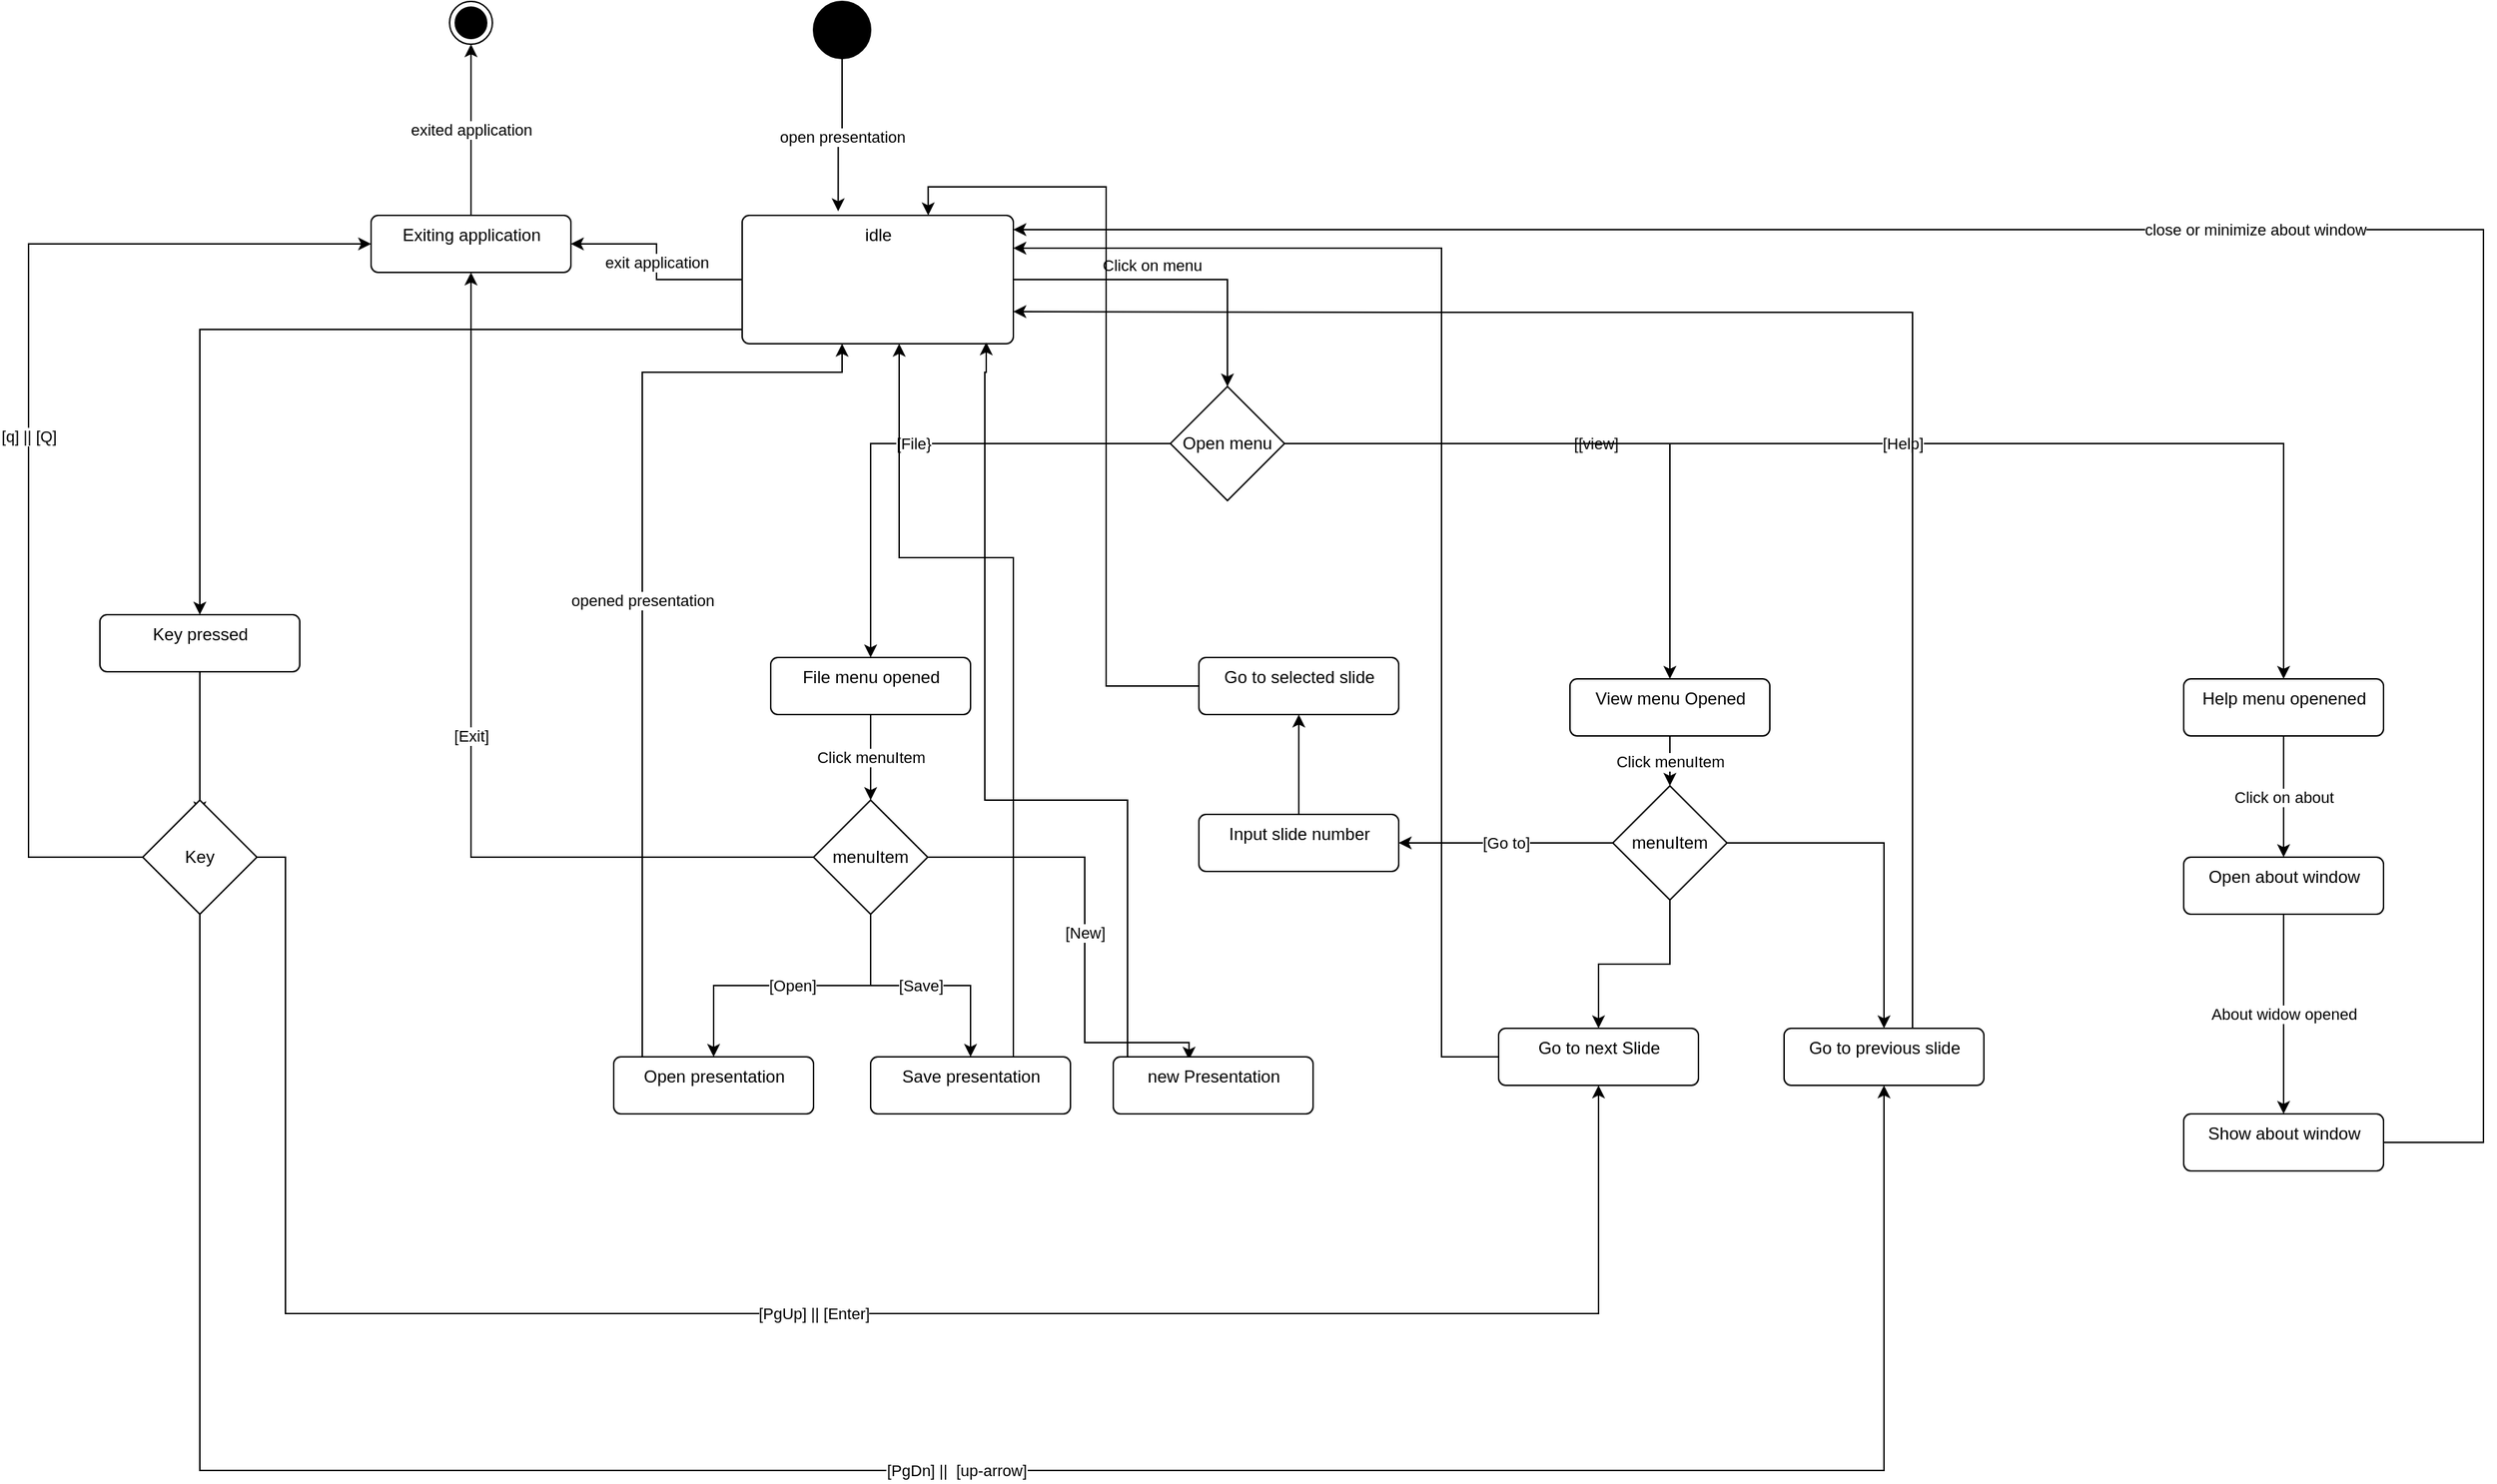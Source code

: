 <mxfile version="14.1.8" type="device"><diagram id="-rdLHSIK_GG7GHaIMEgw" name="Pagina-1"><mxGraphModel dx="2105" dy="1136" grid="1" gridSize="10" guides="1" tooltips="1" connect="1" arrows="1" fold="1" page="1" pageScale="1" pageWidth="827" pageHeight="1169" math="0" shadow="0"><root><mxCell id="0"/><mxCell id="1" parent="0"/><mxCell id="LBj0owsv3M8YaC8USCNb-3" value="open presentation" style="edgeStyle=orthogonalEdgeStyle;rounded=0;orthogonalLoop=1;jettySize=auto;html=1;entryX=0.354;entryY=-0.032;entryDx=0;entryDy=0;entryPerimeter=0;" edge="1" parent="1" source="LBj0owsv3M8YaC8USCNb-1" target="LBj0owsv3M8YaC8USCNb-2"><mxGeometry relative="1" as="geometry"/></mxCell><mxCell id="LBj0owsv3M8YaC8USCNb-1" value="" style="shape=ellipse;html=1;fillColor=#000000;fontSize=18;fontColor=#ffffff;" vertex="1" parent="1"><mxGeometry x="360" y="70" width="40" height="40" as="geometry"/></mxCell><mxCell id="LBj0owsv3M8YaC8USCNb-4" value="Click on menu" style="edgeStyle=orthogonalEdgeStyle;rounded=0;orthogonalLoop=1;jettySize=auto;html=1;" edge="1" parent="1" source="LBj0owsv3M8YaC8USCNb-2" target="LBj0owsv3M8YaC8USCNb-29"><mxGeometry x="-0.143" y="10" relative="1" as="geometry"><mxPoint x="620" y="350" as="targetPoint"/><mxPoint as="offset"/></mxGeometry></mxCell><mxCell id="LBj0owsv3M8YaC8USCNb-42" value="exit application" style="edgeStyle=orthogonalEdgeStyle;rounded=0;orthogonalLoop=1;jettySize=auto;html=1;" edge="1" parent="1" source="LBj0owsv3M8YaC8USCNb-2" target="LBj0owsv3M8YaC8USCNb-40"><mxGeometry relative="1" as="geometry"/></mxCell><mxCell id="LBj0owsv3M8YaC8USCNb-69" style="edgeStyle=orthogonalEdgeStyle;rounded=0;orthogonalLoop=1;jettySize=auto;html=1;" edge="1" parent="1" source="LBj0owsv3M8YaC8USCNb-2" target="LBj0owsv3M8YaC8USCNb-68"><mxGeometry relative="1" as="geometry"><Array as="points"><mxPoint x="-70" y="300"/></Array></mxGeometry></mxCell><mxCell id="LBj0owsv3M8YaC8USCNb-2" value="idle" style="html=1;align=center;verticalAlign=top;rounded=1;absoluteArcSize=1;arcSize=10;dashed=0;" vertex="1" parent="1"><mxGeometry x="310" y="220" width="190" height="90" as="geometry"/></mxCell><mxCell id="LBj0owsv3M8YaC8USCNb-7" value="" style="ellipse;html=1;shape=endState;fillColor=#000000;strokeColor=#000000;" vertex="1" parent="1"><mxGeometry x="105" y="70" width="30" height="30" as="geometry"/></mxCell><mxCell id="LBj0owsv3M8YaC8USCNb-30" value="[[view]" style="edgeStyle=orthogonalEdgeStyle;rounded=0;orthogonalLoop=1;jettySize=auto;html=1;entryX=0.5;entryY=0;entryDx=0;entryDy=0;" edge="1" parent="1" source="LBj0owsv3M8YaC8USCNb-29" target="LBj0owsv3M8YaC8USCNb-31"><mxGeometry relative="1" as="geometry"><mxPoint x="620" y="520" as="targetPoint"/></mxGeometry></mxCell><mxCell id="LBj0owsv3M8YaC8USCNb-32" value="[File}" style="edgeStyle=orthogonalEdgeStyle;rounded=0;orthogonalLoop=1;jettySize=auto;html=1;entryX=0.5;entryY=0;entryDx=0;entryDy=0;" edge="1" parent="1" source="LBj0owsv3M8YaC8USCNb-29" target="LBj0owsv3M8YaC8USCNb-34"><mxGeometry relative="1" as="geometry"><mxPoint x="440" y="390" as="targetPoint"/></mxGeometry></mxCell><mxCell id="LBj0owsv3M8YaC8USCNb-33" value="[Help]" style="edgeStyle=orthogonalEdgeStyle;rounded=0;orthogonalLoop=1;jettySize=auto;html=1;entryX=0.5;entryY=0;entryDx=0;entryDy=0;" edge="1" parent="1" source="LBj0owsv3M8YaC8USCNb-29" target="LBj0owsv3M8YaC8USCNb-35"><mxGeometry relative="1" as="geometry"><mxPoint x="770" y="390" as="targetPoint"/></mxGeometry></mxCell><mxCell id="LBj0owsv3M8YaC8USCNb-29" value="Open menu" style="rhombus;whiteSpace=wrap;html=1;" vertex="1" parent="1"><mxGeometry x="610" y="340" width="80" height="80" as="geometry"/></mxCell><mxCell id="LBj0owsv3M8YaC8USCNb-54" value="Click menuItem" style="edgeStyle=orthogonalEdgeStyle;rounded=0;orthogonalLoop=1;jettySize=auto;html=1;entryX=0.5;entryY=0;entryDx=0;entryDy=0;" edge="1" parent="1" source="LBj0owsv3M8YaC8USCNb-31" target="LBj0owsv3M8YaC8USCNb-53"><mxGeometry relative="1" as="geometry"/></mxCell><mxCell id="LBj0owsv3M8YaC8USCNb-31" value="View menu Opened" style="html=1;align=center;verticalAlign=top;rounded=1;absoluteArcSize=1;arcSize=10;dashed=0;" vertex="1" parent="1"><mxGeometry x="890" y="545" width="140" height="40" as="geometry"/></mxCell><mxCell id="LBj0owsv3M8YaC8USCNb-38" value="Click menuItem" style="edgeStyle=orthogonalEdgeStyle;rounded=0;orthogonalLoop=1;jettySize=auto;html=1;entryX=0.5;entryY=0;entryDx=0;entryDy=0;" edge="1" parent="1" source="LBj0owsv3M8YaC8USCNb-34" target="LBj0owsv3M8YaC8USCNb-37"><mxGeometry relative="1" as="geometry"/></mxCell><mxCell id="LBj0owsv3M8YaC8USCNb-34" value="File menu opened" style="html=1;align=center;verticalAlign=top;rounded=1;absoluteArcSize=1;arcSize=10;dashed=0;" vertex="1" parent="1"><mxGeometry x="330" y="530" width="140" height="40" as="geometry"/></mxCell><mxCell id="LBj0owsv3M8YaC8USCNb-66" value="Click on about" style="edgeStyle=orthogonalEdgeStyle;rounded=0;orthogonalLoop=1;jettySize=auto;html=1;entryX=0.5;entryY=0;entryDx=0;entryDy=0;" edge="1" parent="1" source="LBj0owsv3M8YaC8USCNb-35" target="LBj0owsv3M8YaC8USCNb-67"><mxGeometry relative="1" as="geometry"><mxPoint x="1390" y="650" as="targetPoint"/></mxGeometry></mxCell><mxCell id="LBj0owsv3M8YaC8USCNb-35" value="Help menu openened" style="html=1;align=center;verticalAlign=top;rounded=1;absoluteArcSize=1;arcSize=10;dashed=0;" vertex="1" parent="1"><mxGeometry x="1320" y="545" width="140" height="40" as="geometry"/></mxCell><mxCell id="LBj0owsv3M8YaC8USCNb-39" value="[Exit]" style="edgeStyle=orthogonalEdgeStyle;rounded=0;orthogonalLoop=1;jettySize=auto;html=1;entryX=0.5;entryY=1;entryDx=0;entryDy=0;" edge="1" parent="1" source="LBj0owsv3M8YaC8USCNb-37" target="LBj0owsv3M8YaC8USCNb-40"><mxGeometry relative="1" as="geometry"><mxPoint x="290" y="670" as="targetPoint"/></mxGeometry></mxCell><mxCell id="LBj0owsv3M8YaC8USCNb-45" value="[Open]" style="edgeStyle=orthogonalEdgeStyle;rounded=0;orthogonalLoop=1;jettySize=auto;html=1;entryX=0.5;entryY=0;entryDx=0;entryDy=0;" edge="1" parent="1" source="LBj0owsv3M8YaC8USCNb-37" target="LBj0owsv3M8YaC8USCNb-44"><mxGeometry relative="1" as="geometry"/></mxCell><mxCell id="LBj0owsv3M8YaC8USCNb-48" value="[Save]" style="edgeStyle=orthogonalEdgeStyle;rounded=0;orthogonalLoop=1;jettySize=auto;html=1;" edge="1" parent="1" source="LBj0owsv3M8YaC8USCNb-37" target="LBj0owsv3M8YaC8USCNb-47"><mxGeometry relative="1" as="geometry"/></mxCell><mxCell id="LBj0owsv3M8YaC8USCNb-51" value="[New]" style="edgeStyle=orthogonalEdgeStyle;rounded=0;orthogonalLoop=1;jettySize=auto;html=1;entryX=0.379;entryY=0.05;entryDx=0;entryDy=0;entryPerimeter=0;" edge="1" parent="1" source="LBj0owsv3M8YaC8USCNb-37" target="LBj0owsv3M8YaC8USCNb-50"><mxGeometry relative="1" as="geometry"><Array as="points"><mxPoint x="550" y="670"/><mxPoint x="550" y="800"/><mxPoint x="623" y="800"/></Array></mxGeometry></mxCell><mxCell id="LBj0owsv3M8YaC8USCNb-37" value="menuItem" style="rhombus;whiteSpace=wrap;html=1;" vertex="1" parent="1"><mxGeometry x="360" y="630" width="80" height="80" as="geometry"/></mxCell><mxCell id="LBj0owsv3M8YaC8USCNb-43" value="exited application" style="edgeStyle=orthogonalEdgeStyle;rounded=0;orthogonalLoop=1;jettySize=auto;html=1;" edge="1" parent="1" source="LBj0owsv3M8YaC8USCNb-40" target="LBj0owsv3M8YaC8USCNb-7"><mxGeometry relative="1" as="geometry"/></mxCell><mxCell id="LBj0owsv3M8YaC8USCNb-40" value="Exiting application" style="html=1;align=center;verticalAlign=top;rounded=1;absoluteArcSize=1;arcSize=10;dashed=0;" vertex="1" parent="1"><mxGeometry x="50" y="220" width="140" height="40" as="geometry"/></mxCell><mxCell id="LBj0owsv3M8YaC8USCNb-46" value="opened presentation" style="edgeStyle=orthogonalEdgeStyle;rounded=0;orthogonalLoop=1;jettySize=auto;html=1;" edge="1" parent="1" source="LBj0owsv3M8YaC8USCNb-44" target="LBj0owsv3M8YaC8USCNb-2"><mxGeometry relative="1" as="geometry"><Array as="points"><mxPoint x="240" y="330"/><mxPoint x="380" y="330"/></Array></mxGeometry></mxCell><mxCell id="LBj0owsv3M8YaC8USCNb-44" value="Open presentation" style="html=1;align=center;verticalAlign=top;rounded=1;absoluteArcSize=1;arcSize=10;dashed=0;" vertex="1" parent="1"><mxGeometry x="220" y="810" width="140" height="40" as="geometry"/></mxCell><mxCell id="LBj0owsv3M8YaC8USCNb-49" style="edgeStyle=orthogonalEdgeStyle;rounded=0;orthogonalLoop=1;jettySize=auto;html=1;" edge="1" parent="1" source="LBj0owsv3M8YaC8USCNb-47" target="LBj0owsv3M8YaC8USCNb-2"><mxGeometry relative="1" as="geometry"><Array as="points"><mxPoint x="500" y="460"/><mxPoint x="420" y="460"/></Array></mxGeometry></mxCell><mxCell id="LBj0owsv3M8YaC8USCNb-47" value="Save presentation" style="html=1;align=center;verticalAlign=top;rounded=1;absoluteArcSize=1;arcSize=10;dashed=0;" vertex="1" parent="1"><mxGeometry x="400" y="810" width="140" height="40" as="geometry"/></mxCell><mxCell id="LBj0owsv3M8YaC8USCNb-52" style="edgeStyle=orthogonalEdgeStyle;rounded=0;orthogonalLoop=1;jettySize=auto;html=1;entryX=0.9;entryY=0.989;entryDx=0;entryDy=0;entryPerimeter=0;" edge="1" parent="1" source="LBj0owsv3M8YaC8USCNb-50" target="LBj0owsv3M8YaC8USCNb-2"><mxGeometry relative="1" as="geometry"><Array as="points"><mxPoint x="580" y="630"/><mxPoint x="480" y="630"/><mxPoint x="480" y="330"/><mxPoint x="481" y="330"/></Array></mxGeometry></mxCell><mxCell id="LBj0owsv3M8YaC8USCNb-50" value="new Presentation" style="html=1;align=center;verticalAlign=top;rounded=1;absoluteArcSize=1;arcSize=10;dashed=0;" vertex="1" parent="1"><mxGeometry x="570" y="810" width="140" height="40" as="geometry"/></mxCell><mxCell id="LBj0owsv3M8YaC8USCNb-58" value="[Go to]" style="edgeStyle=orthogonalEdgeStyle;rounded=0;orthogonalLoop=1;jettySize=auto;html=1;" edge="1" parent="1" source="LBj0owsv3M8YaC8USCNb-53" target="LBj0owsv3M8YaC8USCNb-57"><mxGeometry relative="1" as="geometry"/></mxCell><mxCell id="LBj0owsv3M8YaC8USCNb-62" style="edgeStyle=orthogonalEdgeStyle;rounded=0;orthogonalLoop=1;jettySize=auto;html=1;entryX=0.5;entryY=0;entryDx=0;entryDy=0;" edge="1" parent="1" source="LBj0owsv3M8YaC8USCNb-53" target="LBj0owsv3M8YaC8USCNb-56"><mxGeometry relative="1" as="geometry"/></mxCell><mxCell id="LBj0owsv3M8YaC8USCNb-63" style="edgeStyle=orthogonalEdgeStyle;rounded=0;orthogonalLoop=1;jettySize=auto;html=1;entryX=0.5;entryY=0;entryDx=0;entryDy=0;" edge="1" parent="1" source="LBj0owsv3M8YaC8USCNb-53" target="LBj0owsv3M8YaC8USCNb-55"><mxGeometry relative="1" as="geometry"/></mxCell><mxCell id="LBj0owsv3M8YaC8USCNb-53" value="menuItem" style="rhombus;whiteSpace=wrap;html=1;" vertex="1" parent="1"><mxGeometry x="920" y="620" width="80" height="80" as="geometry"/></mxCell><mxCell id="LBj0owsv3M8YaC8USCNb-65" style="edgeStyle=orthogonalEdgeStyle;rounded=0;orthogonalLoop=1;jettySize=auto;html=1;entryX=1;entryY=0.75;entryDx=0;entryDy=0;" edge="1" parent="1" source="LBj0owsv3M8YaC8USCNb-55" target="LBj0owsv3M8YaC8USCNb-2"><mxGeometry relative="1" as="geometry"><mxPoint x="1220" y="160" as="targetPoint"/><Array as="points"><mxPoint x="1130" y="288"/><mxPoint x="770" y="288"/></Array></mxGeometry></mxCell><mxCell id="LBj0owsv3M8YaC8USCNb-55" value="Go to previous slide" style="html=1;align=center;verticalAlign=top;rounded=1;absoluteArcSize=1;arcSize=10;dashed=0;" vertex="1" parent="1"><mxGeometry x="1040" y="790" width="140" height="40" as="geometry"/></mxCell><mxCell id="LBj0owsv3M8YaC8USCNb-64" style="edgeStyle=orthogonalEdgeStyle;rounded=0;orthogonalLoop=1;jettySize=auto;html=1;entryX=1;entryY=0.25;entryDx=0;entryDy=0;" edge="1" parent="1" source="LBj0owsv3M8YaC8USCNb-56" target="LBj0owsv3M8YaC8USCNb-2"><mxGeometry relative="1" as="geometry"><mxPoint x="780" y="720" as="targetPoint"/><Array as="points"><mxPoint x="800" y="810"/><mxPoint x="800" y="243"/><mxPoint x="500" y="243"/></Array></mxGeometry></mxCell><mxCell id="LBj0owsv3M8YaC8USCNb-56" value="Go to next Slide" style="html=1;align=center;verticalAlign=top;rounded=1;absoluteArcSize=1;arcSize=10;dashed=0;" vertex="1" parent="1"><mxGeometry x="840" y="790" width="140" height="40" as="geometry"/></mxCell><mxCell id="LBj0owsv3M8YaC8USCNb-60" style="edgeStyle=orthogonalEdgeStyle;rounded=0;orthogonalLoop=1;jettySize=auto;html=1;entryX=0.5;entryY=1;entryDx=0;entryDy=0;" edge="1" parent="1" source="LBj0owsv3M8YaC8USCNb-57" target="LBj0owsv3M8YaC8USCNb-59"><mxGeometry relative="1" as="geometry"/></mxCell><mxCell id="LBj0owsv3M8YaC8USCNb-57" value="Input slide number" style="html=1;align=center;verticalAlign=top;rounded=1;absoluteArcSize=1;arcSize=10;dashed=0;" vertex="1" parent="1"><mxGeometry x="630" y="640" width="140" height="40" as="geometry"/></mxCell><mxCell id="LBj0owsv3M8YaC8USCNb-61" style="edgeStyle=orthogonalEdgeStyle;rounded=0;orthogonalLoop=1;jettySize=auto;html=1;entryX=0.686;entryY=0;entryDx=0;entryDy=0;entryPerimeter=0;" edge="1" parent="1" source="LBj0owsv3M8YaC8USCNb-59" target="LBj0owsv3M8YaC8USCNb-2"><mxGeometry relative="1" as="geometry"/></mxCell><mxCell id="LBj0owsv3M8YaC8USCNb-59" value="Go to selected slide" style="html=1;align=center;verticalAlign=top;rounded=1;absoluteArcSize=1;arcSize=10;dashed=0;" vertex="1" parent="1"><mxGeometry x="630" y="530" width="140" height="40" as="geometry"/></mxCell><mxCell id="LBj0owsv3M8YaC8USCNb-75" value="About widow opened" style="edgeStyle=orthogonalEdgeStyle;rounded=0;orthogonalLoop=1;jettySize=auto;html=1;entryX=0.5;entryY=0;entryDx=0;entryDy=0;" edge="1" parent="1" source="LBj0owsv3M8YaC8USCNb-67" target="LBj0owsv3M8YaC8USCNb-76"><mxGeometry relative="1" as="geometry"><mxPoint x="1390" y="830" as="targetPoint"/></mxGeometry></mxCell><mxCell id="LBj0owsv3M8YaC8USCNb-67" value="Open about window" style="html=1;align=center;verticalAlign=top;rounded=1;absoluteArcSize=1;arcSize=10;dashed=0;" vertex="1" parent="1"><mxGeometry x="1320" y="670" width="140" height="40" as="geometry"/></mxCell><mxCell id="LBj0owsv3M8YaC8USCNb-70" style="edgeStyle=orthogonalEdgeStyle;rounded=0;orthogonalLoop=1;jettySize=auto;html=1;" edge="1" parent="1" source="LBj0owsv3M8YaC8USCNb-68"><mxGeometry relative="1" as="geometry"><mxPoint x="-70" y="640" as="targetPoint"/></mxGeometry></mxCell><mxCell id="LBj0owsv3M8YaC8USCNb-68" value="Key pressed" style="html=1;align=center;verticalAlign=top;rounded=1;absoluteArcSize=1;arcSize=10;dashed=0;" vertex="1" parent="1"><mxGeometry x="-140" y="500" width="140" height="40" as="geometry"/></mxCell><mxCell id="LBj0owsv3M8YaC8USCNb-72" value="[PgUp] || [Enter]" style="edgeStyle=orthogonalEdgeStyle;rounded=0;orthogonalLoop=1;jettySize=auto;html=1;entryX=0.5;entryY=1;entryDx=0;entryDy=0;exitX=1;exitY=0.5;exitDx=0;exitDy=0;" edge="1" parent="1" source="LBj0owsv3M8YaC8USCNb-71" target="LBj0owsv3M8YaC8USCNb-56"><mxGeometry relative="1" as="geometry"><mxPoint x="-70" y="820" as="targetPoint"/><Array as="points"><mxPoint x="-10" y="670"/><mxPoint x="-10" y="990"/><mxPoint x="910" y="990"/></Array></mxGeometry></mxCell><mxCell id="LBj0owsv3M8YaC8USCNb-73" value="[PgDn] ||&amp;nbsp; [up-arrow]" style="edgeStyle=orthogonalEdgeStyle;rounded=0;orthogonalLoop=1;jettySize=auto;html=1;" edge="1" parent="1" source="LBj0owsv3M8YaC8USCNb-71" target="LBj0owsv3M8YaC8USCNb-55"><mxGeometry relative="1" as="geometry"><mxPoint x="-70" y="1120" as="targetPoint"/><Array as="points"><mxPoint x="-70" y="1100"/><mxPoint x="1110" y="1100"/></Array></mxGeometry></mxCell><mxCell id="LBj0owsv3M8YaC8USCNb-74" value="[q] || [Q]" style="edgeStyle=orthogonalEdgeStyle;rounded=0;orthogonalLoop=1;jettySize=auto;html=1;entryX=0;entryY=0.5;entryDx=0;entryDy=0;" edge="1" parent="1" source="LBj0owsv3M8YaC8USCNb-71" target="LBj0owsv3M8YaC8USCNb-40"><mxGeometry relative="1" as="geometry"><Array as="points"><mxPoint x="-190" y="670"/><mxPoint x="-190" y="240"/></Array></mxGeometry></mxCell><mxCell id="LBj0owsv3M8YaC8USCNb-71" value="Key" style="rhombus;whiteSpace=wrap;html=1;" vertex="1" parent="1"><mxGeometry x="-110" y="630" width="80" height="80" as="geometry"/></mxCell><mxCell id="LBj0owsv3M8YaC8USCNb-77" value="close or minimize about window" style="edgeStyle=orthogonalEdgeStyle;rounded=0;orthogonalLoop=1;jettySize=auto;html=1;" edge="1" parent="1" source="LBj0owsv3M8YaC8USCNb-76" target="LBj0owsv3M8YaC8USCNb-2"><mxGeometry relative="1" as="geometry"><mxPoint x="1390" y="1000" as="targetPoint"/><Array as="points"><mxPoint x="1530" y="870"/><mxPoint x="1530" y="230"/></Array></mxGeometry></mxCell><mxCell id="LBj0owsv3M8YaC8USCNb-76" value="Show about window" style="html=1;align=center;verticalAlign=top;rounded=1;absoluteArcSize=1;arcSize=10;dashed=0;" vertex="1" parent="1"><mxGeometry x="1320" y="850" width="140" height="40" as="geometry"/></mxCell></root></mxGraphModel></diagram></mxfile>